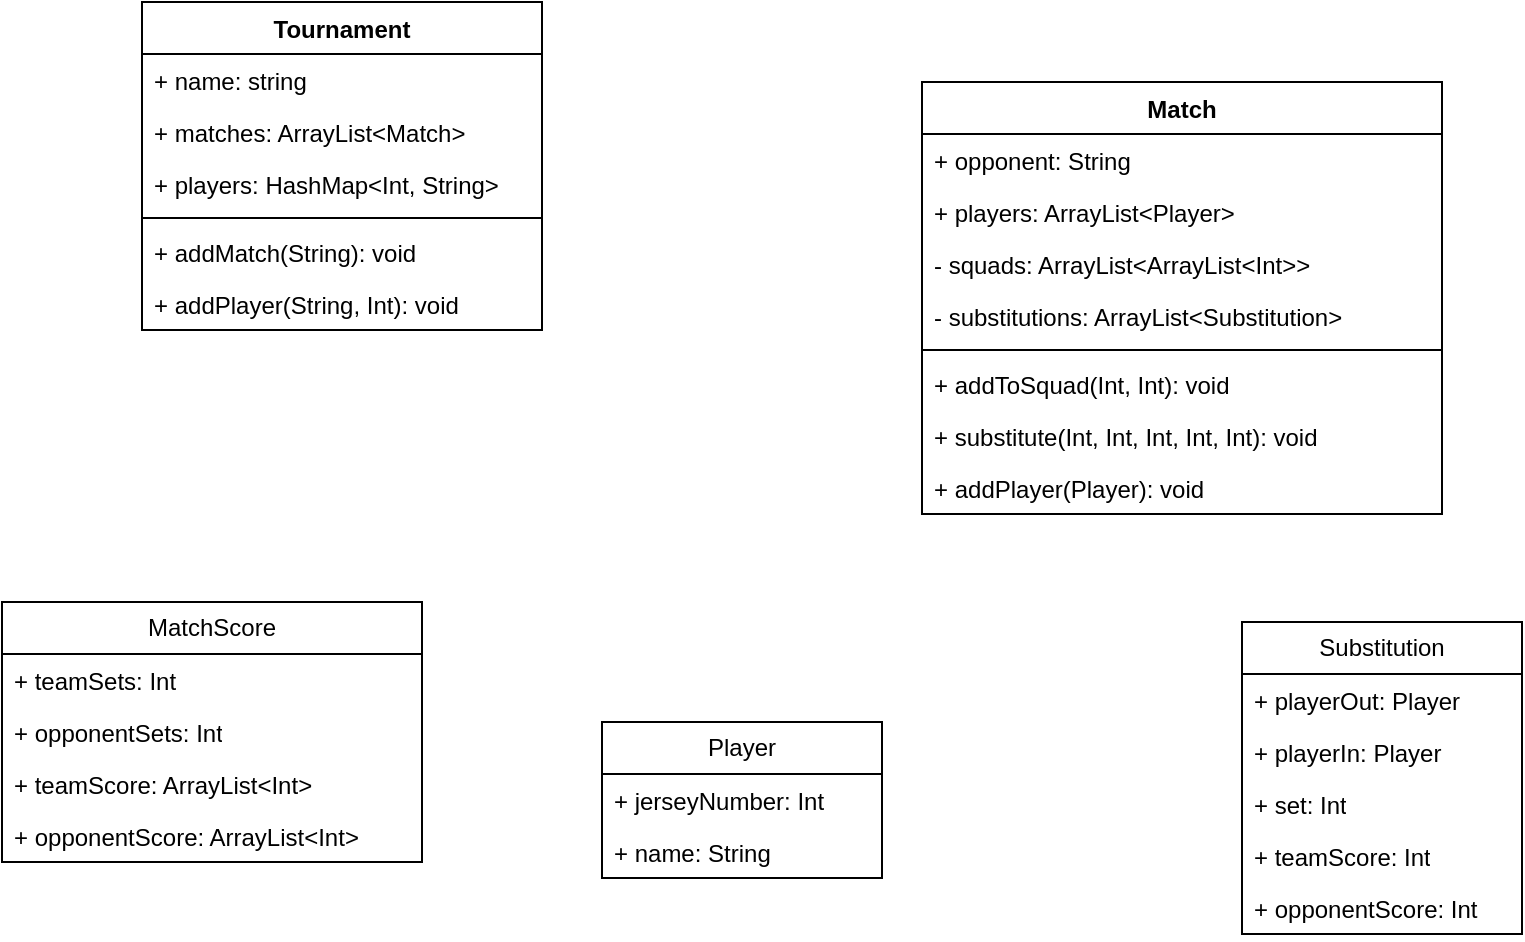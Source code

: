 <mxfile version="24.7.17">
  <diagram id="C5RBs43oDa-KdzZeNtuy" name="Page-1">
    <mxGraphModel dx="1302" dy="708" grid="1" gridSize="10" guides="1" tooltips="1" connect="1" arrows="1" fold="1" page="1" pageScale="1" pageWidth="827" pageHeight="1169" math="0" shadow="0">
      <root>
        <mxCell id="WIyWlLk6GJQsqaUBKTNV-0" />
        <mxCell id="WIyWlLk6GJQsqaUBKTNV-1" parent="WIyWlLk6GJQsqaUBKTNV-0" />
        <mxCell id="UHLalkhdP3nhEbolqt_u-4" value="Tournament" style="swimlane;fontStyle=1;align=center;verticalAlign=top;childLayout=stackLayout;horizontal=1;startSize=26;horizontalStack=0;resizeParent=1;resizeParentMax=0;resizeLast=0;collapsible=1;marginBottom=0;whiteSpace=wrap;html=1;" vertex="1" parent="WIyWlLk6GJQsqaUBKTNV-1">
          <mxGeometry x="80" y="40" width="200" height="164" as="geometry" />
        </mxCell>
        <mxCell id="UHLalkhdP3nhEbolqt_u-5" value="+ name: string" style="text;strokeColor=none;fillColor=none;align=left;verticalAlign=top;spacingLeft=4;spacingRight=4;overflow=hidden;rotatable=0;points=[[0,0.5],[1,0.5]];portConstraint=eastwest;whiteSpace=wrap;html=1;" vertex="1" parent="UHLalkhdP3nhEbolqt_u-4">
          <mxGeometry y="26" width="200" height="26" as="geometry" />
        </mxCell>
        <mxCell id="UHLalkhdP3nhEbolqt_u-8" value="+ matches: ArrayList&amp;lt;Match&amp;gt;" style="text;strokeColor=none;fillColor=none;align=left;verticalAlign=top;spacingLeft=4;spacingRight=4;overflow=hidden;rotatable=0;points=[[0,0.5],[1,0.5]];portConstraint=eastwest;whiteSpace=wrap;html=1;" vertex="1" parent="UHLalkhdP3nhEbolqt_u-4">
          <mxGeometry y="52" width="200" height="26" as="geometry" />
        </mxCell>
        <mxCell id="UHLalkhdP3nhEbolqt_u-9" value="+ players: HashMap&amp;lt;Int, String&amp;gt;" style="text;strokeColor=none;fillColor=none;align=left;verticalAlign=top;spacingLeft=4;spacingRight=4;overflow=hidden;rotatable=0;points=[[0,0.5],[1,0.5]];portConstraint=eastwest;whiteSpace=wrap;html=1;" vertex="1" parent="UHLalkhdP3nhEbolqt_u-4">
          <mxGeometry y="78" width="200" height="26" as="geometry" />
        </mxCell>
        <mxCell id="UHLalkhdP3nhEbolqt_u-6" value="" style="line;strokeWidth=1;fillColor=none;align=left;verticalAlign=middle;spacingTop=-1;spacingLeft=3;spacingRight=3;rotatable=0;labelPosition=right;points=[];portConstraint=eastwest;strokeColor=inherit;" vertex="1" parent="UHLalkhdP3nhEbolqt_u-4">
          <mxGeometry y="104" width="200" height="8" as="geometry" />
        </mxCell>
        <mxCell id="UHLalkhdP3nhEbolqt_u-10" value="+ addMatch(String): void" style="text;strokeColor=none;fillColor=none;align=left;verticalAlign=top;spacingLeft=4;spacingRight=4;overflow=hidden;rotatable=0;points=[[0,0.5],[1,0.5]];portConstraint=eastwest;whiteSpace=wrap;html=1;" vertex="1" parent="UHLalkhdP3nhEbolqt_u-4">
          <mxGeometry y="112" width="200" height="26" as="geometry" />
        </mxCell>
        <mxCell id="UHLalkhdP3nhEbolqt_u-7" value="+ addPlayer(String, Int): void" style="text;strokeColor=none;fillColor=none;align=left;verticalAlign=top;spacingLeft=4;spacingRight=4;overflow=hidden;rotatable=0;points=[[0,0.5],[1,0.5]];portConstraint=eastwest;whiteSpace=wrap;html=1;" vertex="1" parent="UHLalkhdP3nhEbolqt_u-4">
          <mxGeometry y="138" width="200" height="26" as="geometry" />
        </mxCell>
        <mxCell id="UHLalkhdP3nhEbolqt_u-11" value="Match" style="swimlane;fontStyle=1;align=center;verticalAlign=top;childLayout=stackLayout;horizontal=1;startSize=26;horizontalStack=0;resizeParent=1;resizeParentMax=0;resizeLast=0;collapsible=1;marginBottom=0;whiteSpace=wrap;html=1;" vertex="1" parent="WIyWlLk6GJQsqaUBKTNV-1">
          <mxGeometry x="470" y="80" width="260" height="216" as="geometry" />
        </mxCell>
        <mxCell id="UHLalkhdP3nhEbolqt_u-15" value="+ opponent: String" style="text;strokeColor=none;fillColor=none;align=left;verticalAlign=top;spacingLeft=4;spacingRight=4;overflow=hidden;rotatable=0;points=[[0,0.5],[1,0.5]];portConstraint=eastwest;whiteSpace=wrap;html=1;" vertex="1" parent="UHLalkhdP3nhEbolqt_u-11">
          <mxGeometry y="26" width="260" height="26" as="geometry" />
        </mxCell>
        <mxCell id="UHLalkhdP3nhEbolqt_u-12" value="+ players: ArrayList&amp;lt;Player&amp;gt;" style="text;strokeColor=none;fillColor=none;align=left;verticalAlign=top;spacingLeft=4;spacingRight=4;overflow=hidden;rotatable=0;points=[[0,0.5],[1,0.5]];portConstraint=eastwest;whiteSpace=wrap;html=1;" vertex="1" parent="UHLalkhdP3nhEbolqt_u-11">
          <mxGeometry y="52" width="260" height="26" as="geometry" />
        </mxCell>
        <mxCell id="UHLalkhdP3nhEbolqt_u-17" value="- squads: ArrayList&amp;lt;ArrayList&amp;lt;Int&amp;gt;&amp;gt;" style="text;strokeColor=none;fillColor=none;align=left;verticalAlign=top;spacingLeft=4;spacingRight=4;overflow=hidden;rotatable=0;points=[[0,0.5],[1,0.5]];portConstraint=eastwest;whiteSpace=wrap;html=1;" vertex="1" parent="UHLalkhdP3nhEbolqt_u-11">
          <mxGeometry y="78" width="260" height="26" as="geometry" />
        </mxCell>
        <mxCell id="UHLalkhdP3nhEbolqt_u-16" value="- substitutions: ArrayList&amp;lt;Substitution&amp;gt;" style="text;strokeColor=none;fillColor=none;align=left;verticalAlign=top;spacingLeft=4;spacingRight=4;overflow=hidden;rotatable=0;points=[[0,0.5],[1,0.5]];portConstraint=eastwest;whiteSpace=wrap;html=1;" vertex="1" parent="UHLalkhdP3nhEbolqt_u-11">
          <mxGeometry y="104" width="260" height="26" as="geometry" />
        </mxCell>
        <mxCell id="UHLalkhdP3nhEbolqt_u-13" value="" style="line;strokeWidth=1;fillColor=none;align=left;verticalAlign=middle;spacingTop=-1;spacingLeft=3;spacingRight=3;rotatable=0;labelPosition=right;points=[];portConstraint=eastwest;strokeColor=inherit;" vertex="1" parent="UHLalkhdP3nhEbolqt_u-11">
          <mxGeometry y="130" width="260" height="8" as="geometry" />
        </mxCell>
        <mxCell id="UHLalkhdP3nhEbolqt_u-18" value="+ addToSquad(Int, Int): void" style="text;strokeColor=none;fillColor=none;align=left;verticalAlign=top;spacingLeft=4;spacingRight=4;overflow=hidden;rotatable=0;points=[[0,0.5],[1,0.5]];portConstraint=eastwest;whiteSpace=wrap;html=1;" vertex="1" parent="UHLalkhdP3nhEbolqt_u-11">
          <mxGeometry y="138" width="260" height="26" as="geometry" />
        </mxCell>
        <mxCell id="UHLalkhdP3nhEbolqt_u-19" value="+ substitute(Int, Int, Int, Int, Int): void" style="text;strokeColor=none;fillColor=none;align=left;verticalAlign=top;spacingLeft=4;spacingRight=4;overflow=hidden;rotatable=0;points=[[0,0.5],[1,0.5]];portConstraint=eastwest;whiteSpace=wrap;html=1;" vertex="1" parent="UHLalkhdP3nhEbolqt_u-11">
          <mxGeometry y="164" width="260" height="26" as="geometry" />
        </mxCell>
        <mxCell id="UHLalkhdP3nhEbolqt_u-14" value="+ addPlayer(Player): void" style="text;strokeColor=none;fillColor=none;align=left;verticalAlign=top;spacingLeft=4;spacingRight=4;overflow=hidden;rotatable=0;points=[[0,0.5],[1,0.5]];portConstraint=eastwest;whiteSpace=wrap;html=1;" vertex="1" parent="UHLalkhdP3nhEbolqt_u-11">
          <mxGeometry y="190" width="260" height="26" as="geometry" />
        </mxCell>
        <mxCell id="UHLalkhdP3nhEbolqt_u-25" value="Substitution" style="swimlane;fontStyle=0;childLayout=stackLayout;horizontal=1;startSize=26;fillColor=none;horizontalStack=0;resizeParent=1;resizeParentMax=0;resizeLast=0;collapsible=1;marginBottom=0;whiteSpace=wrap;html=1;" vertex="1" parent="WIyWlLk6GJQsqaUBKTNV-1">
          <mxGeometry x="630" y="350" width="140" height="156" as="geometry" />
        </mxCell>
        <mxCell id="UHLalkhdP3nhEbolqt_u-26" value="+ playerOut: Player" style="text;strokeColor=none;fillColor=none;align=left;verticalAlign=top;spacingLeft=4;spacingRight=4;overflow=hidden;rotatable=0;points=[[0,0.5],[1,0.5]];portConstraint=eastwest;whiteSpace=wrap;html=1;" vertex="1" parent="UHLalkhdP3nhEbolqt_u-25">
          <mxGeometry y="26" width="140" height="26" as="geometry" />
        </mxCell>
        <mxCell id="UHLalkhdP3nhEbolqt_u-27" value="+ playerIn: Player" style="text;strokeColor=none;fillColor=none;align=left;verticalAlign=top;spacingLeft=4;spacingRight=4;overflow=hidden;rotatable=0;points=[[0,0.5],[1,0.5]];portConstraint=eastwest;whiteSpace=wrap;html=1;" vertex="1" parent="UHLalkhdP3nhEbolqt_u-25">
          <mxGeometry y="52" width="140" height="26" as="geometry" />
        </mxCell>
        <mxCell id="UHLalkhdP3nhEbolqt_u-28" value="+ set: Int" style="text;strokeColor=none;fillColor=none;align=left;verticalAlign=top;spacingLeft=4;spacingRight=4;overflow=hidden;rotatable=0;points=[[0,0.5],[1,0.5]];portConstraint=eastwest;whiteSpace=wrap;html=1;" vertex="1" parent="UHLalkhdP3nhEbolqt_u-25">
          <mxGeometry y="78" width="140" height="26" as="geometry" />
        </mxCell>
        <mxCell id="UHLalkhdP3nhEbolqt_u-29" value="+ teamScore: Int" style="text;strokeColor=none;fillColor=none;align=left;verticalAlign=top;spacingLeft=4;spacingRight=4;overflow=hidden;rotatable=0;points=[[0,0.5],[1,0.5]];portConstraint=eastwest;whiteSpace=wrap;html=1;" vertex="1" parent="UHLalkhdP3nhEbolqt_u-25">
          <mxGeometry y="104" width="140" height="26" as="geometry" />
        </mxCell>
        <mxCell id="UHLalkhdP3nhEbolqt_u-30" value="+ opponentScore: Int" style="text;strokeColor=none;fillColor=none;align=left;verticalAlign=top;spacingLeft=4;spacingRight=4;overflow=hidden;rotatable=0;points=[[0,0.5],[1,0.5]];portConstraint=eastwest;whiteSpace=wrap;html=1;" vertex="1" parent="UHLalkhdP3nhEbolqt_u-25">
          <mxGeometry y="130" width="140" height="26" as="geometry" />
        </mxCell>
        <mxCell id="UHLalkhdP3nhEbolqt_u-31" value="Player" style="swimlane;fontStyle=0;childLayout=stackLayout;horizontal=1;startSize=26;fillColor=none;horizontalStack=0;resizeParent=1;resizeParentMax=0;resizeLast=0;collapsible=1;marginBottom=0;whiteSpace=wrap;html=1;" vertex="1" parent="WIyWlLk6GJQsqaUBKTNV-1">
          <mxGeometry x="310" y="400" width="140" height="78" as="geometry" />
        </mxCell>
        <mxCell id="UHLalkhdP3nhEbolqt_u-33" value="+ jerseyNumber: Int" style="text;strokeColor=none;fillColor=none;align=left;verticalAlign=top;spacingLeft=4;spacingRight=4;overflow=hidden;rotatable=0;points=[[0,0.5],[1,0.5]];portConstraint=eastwest;whiteSpace=wrap;html=1;" vertex="1" parent="UHLalkhdP3nhEbolqt_u-31">
          <mxGeometry y="26" width="140" height="26" as="geometry" />
        </mxCell>
        <mxCell id="UHLalkhdP3nhEbolqt_u-32" value="+ name: String" style="text;strokeColor=none;fillColor=none;align=left;verticalAlign=top;spacingLeft=4;spacingRight=4;overflow=hidden;rotatable=0;points=[[0,0.5],[1,0.5]];portConstraint=eastwest;whiteSpace=wrap;html=1;" vertex="1" parent="UHLalkhdP3nhEbolqt_u-31">
          <mxGeometry y="52" width="140" height="26" as="geometry" />
        </mxCell>
        <mxCell id="UHLalkhdP3nhEbolqt_u-35" value="MatchScore" style="swimlane;fontStyle=0;childLayout=stackLayout;horizontal=1;startSize=26;fillColor=none;horizontalStack=0;resizeParent=1;resizeParentMax=0;resizeLast=0;collapsible=1;marginBottom=0;whiteSpace=wrap;html=1;" vertex="1" parent="WIyWlLk6GJQsqaUBKTNV-1">
          <mxGeometry x="10" y="340" width="210" height="130" as="geometry" />
        </mxCell>
        <mxCell id="UHLalkhdP3nhEbolqt_u-36" value="+ teamSets: Int" style="text;strokeColor=none;fillColor=none;align=left;verticalAlign=top;spacingLeft=4;spacingRight=4;overflow=hidden;rotatable=0;points=[[0,0.5],[1,0.5]];portConstraint=eastwest;whiteSpace=wrap;html=1;" vertex="1" parent="UHLalkhdP3nhEbolqt_u-35">
          <mxGeometry y="26" width="210" height="26" as="geometry" />
        </mxCell>
        <mxCell id="UHLalkhdP3nhEbolqt_u-37" value="+ opponentSets: Int" style="text;strokeColor=none;fillColor=none;align=left;verticalAlign=top;spacingLeft=4;spacingRight=4;overflow=hidden;rotatable=0;points=[[0,0.5],[1,0.5]];portConstraint=eastwest;whiteSpace=wrap;html=1;" vertex="1" parent="UHLalkhdP3nhEbolqt_u-35">
          <mxGeometry y="52" width="210" height="26" as="geometry" />
        </mxCell>
        <mxCell id="UHLalkhdP3nhEbolqt_u-38" value="+ teamScore: ArrayList&amp;lt;Int&amp;gt;" style="text;strokeColor=none;fillColor=none;align=left;verticalAlign=top;spacingLeft=4;spacingRight=4;overflow=hidden;rotatable=0;points=[[0,0.5],[1,0.5]];portConstraint=eastwest;whiteSpace=wrap;html=1;" vertex="1" parent="UHLalkhdP3nhEbolqt_u-35">
          <mxGeometry y="78" width="210" height="26" as="geometry" />
        </mxCell>
        <mxCell id="UHLalkhdP3nhEbolqt_u-39" value="+ opponentScore: ArrayList&amp;lt;Int&amp;gt;" style="text;strokeColor=none;fillColor=none;align=left;verticalAlign=top;spacingLeft=4;spacingRight=4;overflow=hidden;rotatable=0;points=[[0,0.5],[1,0.5]];portConstraint=eastwest;whiteSpace=wrap;html=1;" vertex="1" parent="UHLalkhdP3nhEbolqt_u-35">
          <mxGeometry y="104" width="210" height="26" as="geometry" />
        </mxCell>
      </root>
    </mxGraphModel>
  </diagram>
</mxfile>
